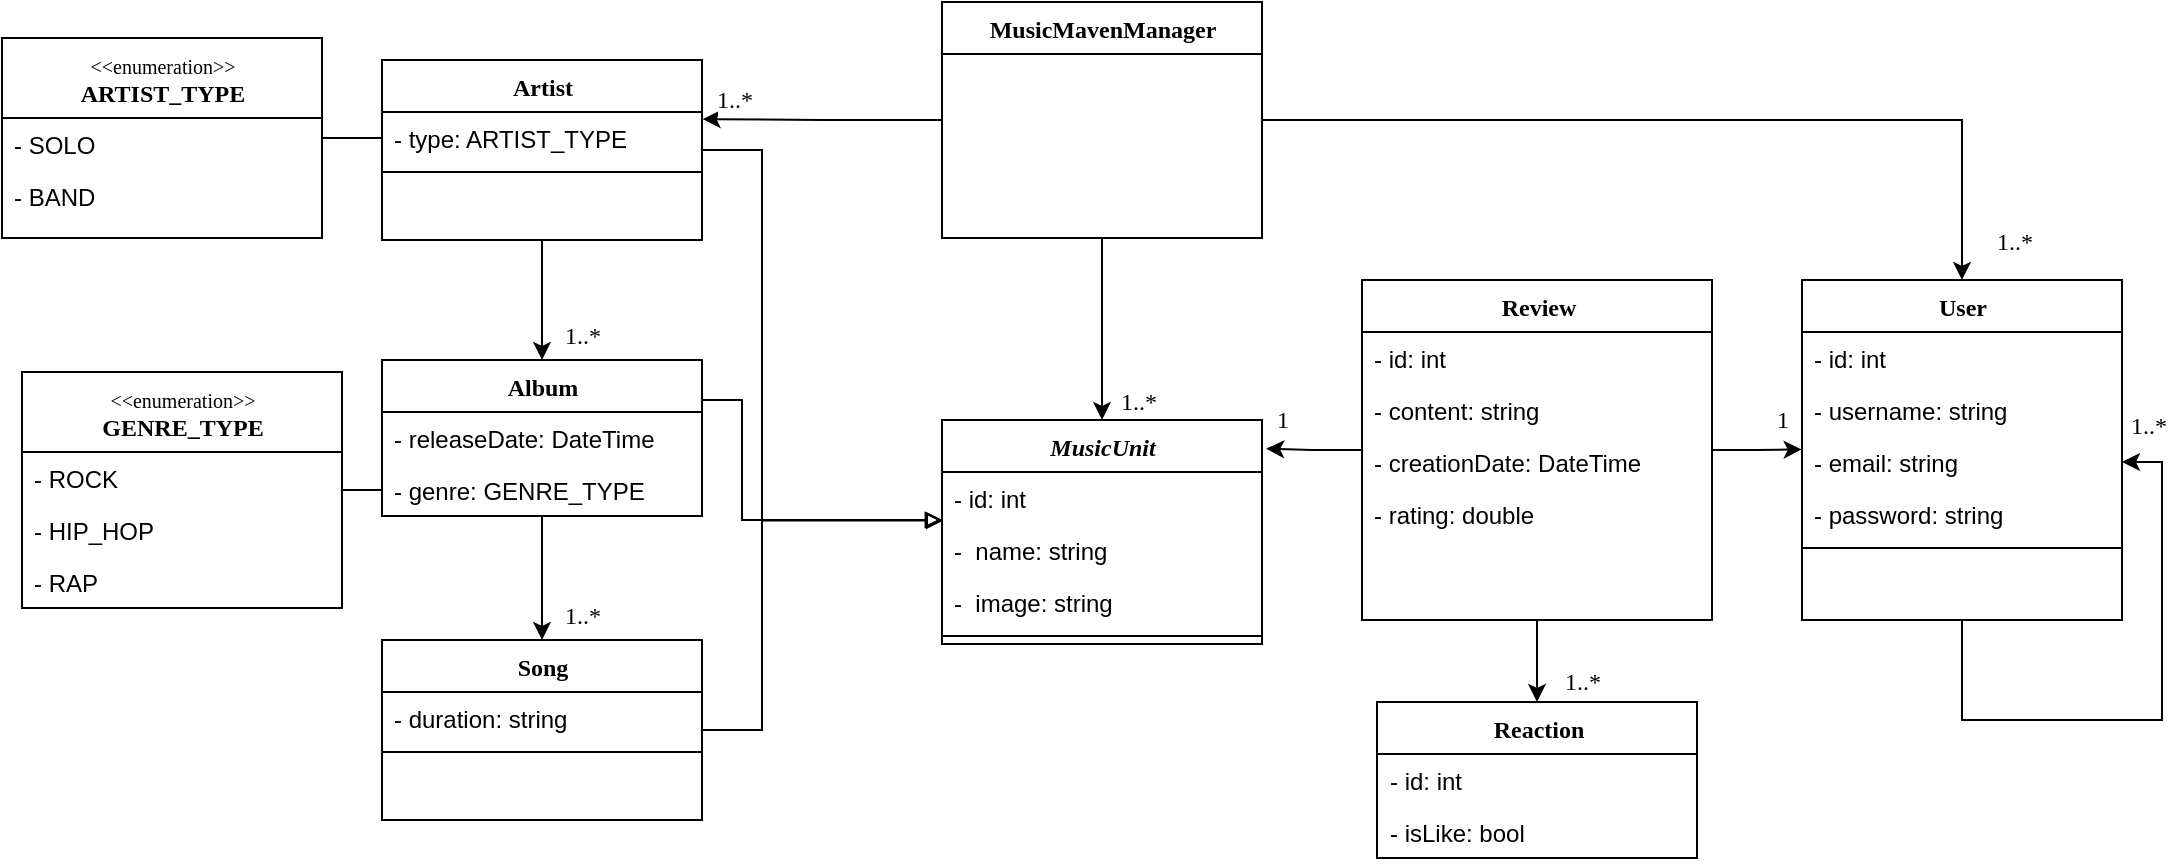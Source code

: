 <mxfile version="20.7.4" type="device"><diagram name="Page-1" id="6133507b-19e7-1e82-6fc7-422aa6c4b21f"><mxGraphModel dx="1368" dy="1029" grid="1" gridSize="10" guides="1" tooltips="1" connect="1" arrows="1" fold="1" page="1" pageScale="1" pageWidth="1100" pageHeight="850" background="none" math="0" shadow="0"><root><mxCell id="0"/><mxCell id="1" parent="0"/><mxCell id="lsUzMosDKo-xPeXutGzt-1" value="User" style="swimlane;html=1;fontStyle=1;align=center;verticalAlign=top;childLayout=stackLayout;horizontal=1;startSize=26;horizontalStack=0;resizeParent=1;resizeLast=0;collapsible=1;marginBottom=0;swimlaneFillColor=#ffffff;rounded=0;shadow=0;comic=0;labelBackgroundColor=none;strokeWidth=1;fillColor=none;fontFamily=Verdana;fontSize=12" parent="1" vertex="1"><mxGeometry x="910" y="299" width="160" height="170" as="geometry"/></mxCell><mxCell id="lsUzMosDKo-xPeXutGzt-2" value="- id: int" style="text;html=1;strokeColor=none;fillColor=none;align=left;verticalAlign=top;spacingLeft=4;spacingRight=4;whiteSpace=wrap;overflow=hidden;rotatable=0;points=[[0,0.5],[1,0.5]];portConstraint=eastwest;" parent="lsUzMosDKo-xPeXutGzt-1" vertex="1"><mxGeometry y="26" width="160" height="26" as="geometry"/></mxCell><mxCell id="lsUzMosDKo-xPeXutGzt-3" value="- username: string" style="text;html=1;strokeColor=none;fillColor=none;align=left;verticalAlign=top;spacingLeft=4;spacingRight=4;whiteSpace=wrap;overflow=hidden;rotatable=0;points=[[0,0.5],[1,0.5]];portConstraint=eastwest;" parent="lsUzMosDKo-xPeXutGzt-1" vertex="1"><mxGeometry y="52" width="160" height="26" as="geometry"/></mxCell><mxCell id="lsUzMosDKo-xPeXutGzt-4" value="- email: string" style="text;html=1;strokeColor=none;fillColor=none;align=left;verticalAlign=top;spacingLeft=4;spacingRight=4;whiteSpace=wrap;overflow=hidden;rotatable=0;points=[[0,0.5],[1,0.5]];portConstraint=eastwest;" parent="lsUzMosDKo-xPeXutGzt-1" vertex="1"><mxGeometry y="78" width="160" height="26" as="geometry"/></mxCell><mxCell id="lsUzMosDKo-xPeXutGzt-55" value="- password: string" style="text;html=1;strokeColor=none;fillColor=none;align=left;verticalAlign=top;spacingLeft=4;spacingRight=4;whiteSpace=wrap;overflow=hidden;rotatable=0;points=[[0,0.5],[1,0.5]];portConstraint=eastwest;" parent="lsUzMosDKo-xPeXutGzt-1" vertex="1"><mxGeometry y="104" width="160" height="26" as="geometry"/></mxCell><mxCell id="lsUzMosDKo-xPeXutGzt-5" value="" style="line;html=1;strokeWidth=1;fillColor=none;align=left;verticalAlign=middle;spacingTop=-1;spacingLeft=3;spacingRight=3;rotatable=0;labelPosition=right;points=[];portConstraint=eastwest;" parent="lsUzMosDKo-xPeXutGzt-1" vertex="1"><mxGeometry y="130" width="160" height="8" as="geometry"/></mxCell><mxCell id="sUYIkZWYByYCfSW3dMQo-42" value="" style="endArrow=classic;startArrow=none;html=1;rounded=0;fontSize=10;exitX=0.5;exitY=1;exitDx=0;exitDy=0;entryX=1;entryY=0.5;entryDx=0;entryDy=0;startFill=0;" parent="lsUzMosDKo-xPeXutGzt-1" source="lsUzMosDKo-xPeXutGzt-1" target="lsUzMosDKo-xPeXutGzt-4" edge="1"><mxGeometry width="50" height="50" relative="1" as="geometry"><mxPoint x="140" y="270" as="sourcePoint"/><mxPoint x="190" y="220" as="targetPoint"/><Array as="points"><mxPoint x="80" y="220"/><mxPoint x="180" y="220"/><mxPoint x="180" y="151"/><mxPoint x="180" y="91"/></Array></mxGeometry></mxCell><mxCell id="9govlNzx6f6YQtaeoUq1-13" style="edgeStyle=orthogonalEdgeStyle;rounded=0;orthogonalLoop=1;jettySize=auto;html=1;entryX=1.013;entryY=0.128;entryDx=0;entryDy=0;entryPerimeter=0;endArrow=classic;endFill=1;startArrow=none;startFill=0;" parent="1" source="lsUzMosDKo-xPeXutGzt-7" target="lsUzMosDKo-xPeXutGzt-37" edge="1"><mxGeometry relative="1" as="geometry"/></mxCell><mxCell id="9govlNzx6f6YQtaeoUq1-24" style="edgeStyle=orthogonalEdgeStyle;rounded=0;orthogonalLoop=1;jettySize=auto;html=1;entryX=-0.001;entryY=0.258;entryDx=0;entryDy=0;entryPerimeter=0;endArrow=classic;endFill=1;startArrow=none;startFill=0;" parent="1" source="lsUzMosDKo-xPeXutGzt-7" target="lsUzMosDKo-xPeXutGzt-4" edge="1"><mxGeometry relative="1" as="geometry"/></mxCell><mxCell id="lsUzMosDKo-xPeXutGzt-7" value="Review" style="swimlane;html=1;fontStyle=1;align=center;verticalAlign=top;childLayout=stackLayout;horizontal=1;startSize=26;horizontalStack=0;resizeParent=1;resizeLast=0;collapsible=1;marginBottom=0;swimlaneFillColor=#ffffff;rounded=0;shadow=0;comic=0;labelBackgroundColor=none;strokeWidth=1;fillColor=none;fontFamily=Verdana;fontSize=12" parent="1" vertex="1"><mxGeometry x="690" y="299" width="175" height="170" as="geometry"/></mxCell><mxCell id="lsUzMosDKo-xPeXutGzt-8" value="- id: int" style="text;html=1;strokeColor=none;fillColor=none;align=left;verticalAlign=top;spacingLeft=4;spacingRight=4;whiteSpace=wrap;overflow=hidden;rotatable=0;points=[[0,0.5],[1,0.5]];portConstraint=eastwest;" parent="lsUzMosDKo-xPeXutGzt-7" vertex="1"><mxGeometry y="26" width="175" height="26" as="geometry"/></mxCell><mxCell id="lsUzMosDKo-xPeXutGzt-10" value="- content: string" style="text;html=1;strokeColor=none;fillColor=none;align=left;verticalAlign=top;spacingLeft=4;spacingRight=4;whiteSpace=wrap;overflow=hidden;rotatable=0;points=[[0,0.5],[1,0.5]];portConstraint=eastwest;" parent="lsUzMosDKo-xPeXutGzt-7" vertex="1"><mxGeometry y="52" width="175" height="26" as="geometry"/></mxCell><mxCell id="lsUzMosDKo-xPeXutGzt-56" value="- creationDate: DateTime" style="text;html=1;strokeColor=none;fillColor=none;align=left;verticalAlign=top;spacingLeft=4;spacingRight=4;whiteSpace=wrap;overflow=hidden;rotatable=0;points=[[0,0.5],[1,0.5]];portConstraint=eastwest;" parent="lsUzMosDKo-xPeXutGzt-7" vertex="1"><mxGeometry y="78" width="175" height="26" as="geometry"/></mxCell><mxCell id="lsUzMosDKo-xPeXutGzt-58" value="- rating: double" style="text;html=1;strokeColor=none;fillColor=none;align=left;verticalAlign=top;spacingLeft=4;spacingRight=4;whiteSpace=wrap;overflow=hidden;rotatable=0;points=[[0,0.5],[1,0.5]];portConstraint=eastwest;" parent="lsUzMosDKo-xPeXutGzt-7" vertex="1"><mxGeometry y="104" width="175" height="26" as="geometry"/></mxCell><mxCell id="Snt1pCxcEf1eFsqp7d9Y-13" style="edgeStyle=orthogonalEdgeStyle;rounded=0;orthogonalLoop=1;jettySize=auto;html=1;entryX=0.5;entryY=0;entryDx=0;entryDy=0;endArrow=classic;endFill=1;" parent="1" source="lsUzMosDKo-xPeXutGzt-19" target="lsUzMosDKo-xPeXutGzt-49" edge="1"><mxGeometry relative="1" as="geometry"/></mxCell><mxCell id="9govlNzx6f6YQtaeoUq1-16" style="edgeStyle=orthogonalEdgeStyle;rounded=0;orthogonalLoop=1;jettySize=auto;html=1;entryX=0;entryY=-0.077;entryDx=0;entryDy=0;entryPerimeter=0;endArrow=block;endFill=0;" parent="1" source="lsUzMosDKo-xPeXutGzt-19" target="lsUzMosDKo-xPeXutGzt-38" edge="1"><mxGeometry relative="1" as="geometry"><Array as="points"><mxPoint x="390" y="234"/><mxPoint x="390" y="419"/></Array></mxGeometry></mxCell><mxCell id="lsUzMosDKo-xPeXutGzt-19" value="Artist" style="swimlane;html=1;fontStyle=1;align=center;verticalAlign=top;childLayout=stackLayout;horizontal=1;startSize=26;horizontalStack=0;resizeParent=1;resizeLast=0;collapsible=1;marginBottom=0;swimlaneFillColor=#ffffff;rounded=0;shadow=0;comic=0;labelBackgroundColor=none;strokeWidth=1;fillColor=none;fontFamily=Verdana;fontSize=12" parent="1" vertex="1"><mxGeometry x="200" y="189" width="160" height="90" as="geometry"/></mxCell><mxCell id="Snt1pCxcEf1eFsqp7d9Y-33" value="- type: ARTIST_TYPE" style="text;html=1;strokeColor=none;fillColor=none;align=left;verticalAlign=top;spacingLeft=4;spacingRight=4;whiteSpace=wrap;overflow=hidden;rotatable=0;points=[[0,0.5],[1,0.5]];portConstraint=eastwest;" parent="lsUzMosDKo-xPeXutGzt-19" vertex="1"><mxGeometry y="26" width="160" height="26" as="geometry"/></mxCell><mxCell id="lsUzMosDKo-xPeXutGzt-23" value="" style="line;html=1;strokeWidth=1;fillColor=none;align=left;verticalAlign=middle;spacingTop=-1;spacingLeft=3;spacingRight=3;rotatable=0;labelPosition=right;points=[];portConstraint=eastwest;" parent="lsUzMosDKo-xPeXutGzt-19" vertex="1"><mxGeometry y="52" width="160" height="8" as="geometry"/></mxCell><mxCell id="lsUzMosDKo-xPeXutGzt-37" value="&lt;i&gt;MusicUnit&lt;/i&gt;" style="swimlane;html=1;fontStyle=1;align=center;verticalAlign=top;childLayout=stackLayout;horizontal=1;startSize=26;horizontalStack=0;resizeParent=1;resizeLast=0;collapsible=1;marginBottom=0;swimlaneFillColor=#ffffff;rounded=0;shadow=0;comic=0;labelBackgroundColor=none;strokeWidth=1;fillColor=none;fontFamily=Verdana;fontSize=12" parent="1" vertex="1"><mxGeometry x="480" y="369" width="160" height="112" as="geometry"/></mxCell><mxCell id="lsUzMosDKo-xPeXutGzt-50" value="- id: int" style="text;html=1;strokeColor=none;fillColor=none;align=left;verticalAlign=top;spacingLeft=4;spacingRight=4;whiteSpace=wrap;overflow=hidden;rotatable=0;points=[[0,0.5],[1,0.5]];portConstraint=eastwest;" parent="lsUzMosDKo-xPeXutGzt-37" vertex="1"><mxGeometry y="26" width="160" height="26" as="geometry"/></mxCell><mxCell id="lsUzMosDKo-xPeXutGzt-38" value="-&amp;nbsp; name: string" style="text;html=1;strokeColor=none;fillColor=none;align=left;verticalAlign=top;spacingLeft=4;spacingRight=4;whiteSpace=wrap;overflow=hidden;rotatable=0;points=[[0,0.5],[1,0.5]];portConstraint=eastwest;" parent="lsUzMosDKo-xPeXutGzt-37" vertex="1"><mxGeometry y="52" width="160" height="26" as="geometry"/></mxCell><mxCell id="Nll5n5q4qGpmviAfjvHa-22" value="-&amp;nbsp; image: string" style="text;html=1;strokeColor=none;fillColor=none;align=left;verticalAlign=top;spacingLeft=4;spacingRight=4;whiteSpace=wrap;overflow=hidden;rotatable=0;points=[[0,0.5],[1,0.5]];portConstraint=eastwest;" parent="lsUzMosDKo-xPeXutGzt-37" vertex="1"><mxGeometry y="78" width="160" height="26" as="geometry"/></mxCell><mxCell id="lsUzMosDKo-xPeXutGzt-41" value="" style="line;html=1;strokeWidth=1;fillColor=none;align=left;verticalAlign=middle;spacingTop=-1;spacingLeft=3;spacingRight=3;rotatable=0;labelPosition=right;points=[];portConstraint=eastwest;" parent="lsUzMosDKo-xPeXutGzt-37" vertex="1"><mxGeometry y="104" width="160" height="8" as="geometry"/></mxCell><mxCell id="9govlNzx6f6YQtaeoUq1-18" style="edgeStyle=orthogonalEdgeStyle;rounded=0;orthogonalLoop=1;jettySize=auto;html=1;entryX=0.004;entryY=0.934;entryDx=0;entryDy=0;entryPerimeter=0;endArrow=block;endFill=0;" parent="1" source="lsUzMosDKo-xPeXutGzt-43" target="lsUzMosDKo-xPeXutGzt-50" edge="1"><mxGeometry relative="1" as="geometry"><Array as="points"><mxPoint x="390" y="524"/><mxPoint x="390" y="419"/></Array></mxGeometry></mxCell><mxCell id="lsUzMosDKo-xPeXutGzt-43" value="Song" style="swimlane;html=1;fontStyle=1;align=center;verticalAlign=top;childLayout=stackLayout;horizontal=1;startSize=26;horizontalStack=0;resizeParent=1;resizeLast=0;collapsible=1;marginBottom=0;swimlaneFillColor=#ffffff;rounded=0;shadow=0;comic=0;labelBackgroundColor=none;strokeWidth=1;fillColor=none;fontFamily=Verdana;fontSize=12" parent="1" vertex="1"><mxGeometry x="200" y="479" width="160" height="90" as="geometry"/></mxCell><mxCell id="lsUzMosDKo-xPeXutGzt-44" value="- duration: string" style="text;html=1;strokeColor=none;fillColor=none;align=left;verticalAlign=top;spacingLeft=4;spacingRight=4;whiteSpace=wrap;overflow=hidden;rotatable=0;points=[[0,0.5],[1,0.5]];portConstraint=eastwest;" parent="lsUzMosDKo-xPeXutGzt-43" vertex="1"><mxGeometry y="26" width="160" height="26" as="geometry"/></mxCell><mxCell id="lsUzMosDKo-xPeXutGzt-47" value="" style="line;html=1;strokeWidth=1;fillColor=none;align=left;verticalAlign=middle;spacingTop=-1;spacingLeft=3;spacingRight=3;rotatable=0;labelPosition=right;points=[];portConstraint=eastwest;" parent="lsUzMosDKo-xPeXutGzt-43" vertex="1"><mxGeometry y="52" width="160" height="8" as="geometry"/></mxCell><mxCell id="9govlNzx6f6YQtaeoUq1-7" style="edgeStyle=orthogonalEdgeStyle;rounded=0;orthogonalLoop=1;jettySize=auto;html=1;entryX=0.5;entryY=0;entryDx=0;entryDy=0;endArrow=classic;endFill=1;" parent="1" source="lsUzMosDKo-xPeXutGzt-49" target="lsUzMosDKo-xPeXutGzt-43" edge="1"><mxGeometry relative="1" as="geometry"/></mxCell><mxCell id="9govlNzx6f6YQtaeoUq1-17" style="edgeStyle=orthogonalEdgeStyle;rounded=0;orthogonalLoop=1;jettySize=auto;html=1;endArrow=block;endFill=0;" parent="1" source="lsUzMosDKo-xPeXutGzt-49" edge="1"><mxGeometry relative="1" as="geometry"><mxPoint x="480" y="419" as="targetPoint"/><Array as="points"><mxPoint x="380" y="359"/><mxPoint x="380" y="419"/></Array></mxGeometry></mxCell><mxCell id="lsUzMosDKo-xPeXutGzt-49" value="Album" style="swimlane;html=1;fontStyle=1;align=center;verticalAlign=top;childLayout=stackLayout;horizontal=1;startSize=26;horizontalStack=0;resizeParent=1;resizeLast=0;collapsible=1;marginBottom=0;swimlaneFillColor=#ffffff;rounded=0;shadow=0;comic=0;labelBackgroundColor=none;strokeWidth=1;fillColor=none;fontFamily=Verdana;fontSize=12" parent="1" vertex="1"><mxGeometry x="200" y="339" width="160" height="78" as="geometry"/></mxCell><mxCell id="lsUzMosDKo-xPeXutGzt-39" value="- releaseDate: DateTime" style="text;html=1;strokeColor=none;fillColor=none;align=left;verticalAlign=top;spacingLeft=4;spacingRight=4;whiteSpace=wrap;overflow=hidden;rotatable=0;points=[[0,0.5],[1,0.5]];portConstraint=eastwest;" parent="lsUzMosDKo-xPeXutGzt-49" vertex="1"><mxGeometry y="26" width="160" height="26" as="geometry"/></mxCell><mxCell id="lsUzMosDKo-xPeXutGzt-22" value="- genre: GENRE_TYPE" style="text;html=1;strokeColor=none;fillColor=none;align=left;verticalAlign=top;spacingLeft=4;spacingRight=4;whiteSpace=wrap;overflow=hidden;rotatable=0;points=[[0,0.5],[1,0.5]];portConstraint=eastwest;" parent="lsUzMosDKo-xPeXutGzt-49" vertex="1"><mxGeometry y="52" width="160" height="26" as="geometry"/></mxCell><mxCell id="Snt1pCxcEf1eFsqp7d9Y-29" style="edgeStyle=orthogonalEdgeStyle;rounded=0;orthogonalLoop=1;jettySize=auto;html=1;entryX=0.5;entryY=0;entryDx=0;entryDy=0;" parent="1" source="Snt1pCxcEf1eFsqp7d9Y-1" target="lsUzMosDKo-xPeXutGzt-1" edge="1"><mxGeometry relative="1" as="geometry"/></mxCell><mxCell id="sUYIkZWYByYCfSW3dMQo-14" style="edgeStyle=orthogonalEdgeStyle;rounded=0;orthogonalLoop=1;jettySize=auto;html=1;entryX=0.5;entryY=0;entryDx=0;entryDy=0;endArrow=classic;endFill=1;" parent="1" source="Snt1pCxcEf1eFsqp7d9Y-1" target="lsUzMosDKo-xPeXutGzt-37" edge="1"><mxGeometry relative="1" as="geometry"/></mxCell><mxCell id="9govlNzx6f6YQtaeoUq1-2" style="edgeStyle=orthogonalEdgeStyle;rounded=0;orthogonalLoop=1;jettySize=auto;html=1;entryX=1.002;entryY=0.136;entryDx=0;entryDy=0;entryPerimeter=0;endArrow=classic;endFill=1;" parent="1" source="Snt1pCxcEf1eFsqp7d9Y-1" target="Snt1pCxcEf1eFsqp7d9Y-33" edge="1"><mxGeometry relative="1" as="geometry"/></mxCell><mxCell id="Snt1pCxcEf1eFsqp7d9Y-1" value="MusicMavenManager" style="swimlane;html=1;fontStyle=1;align=center;verticalAlign=top;childLayout=stackLayout;horizontal=1;startSize=26;horizontalStack=0;resizeParent=1;resizeLast=0;collapsible=1;marginBottom=0;swimlaneFillColor=#ffffff;rounded=0;shadow=0;comic=0;labelBackgroundColor=none;strokeWidth=1;fillColor=none;fontFamily=Verdana;fontSize=12" parent="1" vertex="1"><mxGeometry x="480" y="160" width="160" height="118" as="geometry"/></mxCell><mxCell id="9govlNzx6f6YQtaeoUq1-3" style="edgeStyle=orthogonalEdgeStyle;rounded=0;orthogonalLoop=1;jettySize=auto;html=1;entryX=0;entryY=0.5;entryDx=0;entryDy=0;endArrow=none;endFill=0;" parent="1" source="Snt1pCxcEf1eFsqp7d9Y-35" target="Snt1pCxcEf1eFsqp7d9Y-33" edge="1"><mxGeometry relative="1" as="geometry"/></mxCell><mxCell id="Snt1pCxcEf1eFsqp7d9Y-35" value="&lt;font style=&quot;font-size: 10px; font-weight: normal;&quot;&gt;&amp;lt;&amp;lt;enumeration&amp;gt;&amp;gt;&lt;/font&gt;&lt;br&gt;ARTIST_TYPE" style="swimlane;html=1;fontStyle=1;align=center;verticalAlign=top;childLayout=stackLayout;horizontal=1;startSize=40;horizontalStack=0;resizeParent=1;resizeLast=0;collapsible=1;marginBottom=0;swimlaneFillColor=#ffffff;rounded=0;shadow=0;comic=0;labelBackgroundColor=none;strokeWidth=1;fillColor=none;fontFamily=Verdana;fontSize=12" parent="1" vertex="1"><mxGeometry x="10" y="178" width="160" height="100" as="geometry"/></mxCell><mxCell id="Snt1pCxcEf1eFsqp7d9Y-36" value="- SOLO" style="text;html=1;strokeColor=none;fillColor=none;align=left;verticalAlign=top;spacingLeft=4;spacingRight=4;whiteSpace=wrap;overflow=hidden;rotatable=0;points=[[0,0.5],[1,0.5]];portConstraint=eastwest;" parent="Snt1pCxcEf1eFsqp7d9Y-35" vertex="1"><mxGeometry y="40" width="160" height="26" as="geometry"/></mxCell><mxCell id="Snt1pCxcEf1eFsqp7d9Y-39" value="- BAND" style="text;html=1;strokeColor=none;fillColor=none;align=left;verticalAlign=top;spacingLeft=4;spacingRight=4;whiteSpace=wrap;overflow=hidden;rotatable=0;points=[[0,0.5],[1,0.5]];portConstraint=eastwest;" parent="Snt1pCxcEf1eFsqp7d9Y-35" vertex="1"><mxGeometry y="66" width="160" height="26" as="geometry"/></mxCell><mxCell id="sUYIkZWYByYCfSW3dMQo-32" style="edgeStyle=orthogonalEdgeStyle;rounded=0;orthogonalLoop=1;jettySize=auto;html=1;entryX=0.5;entryY=1;entryDx=0;entryDy=0;endArrow=none;endFill=0;startArrow=classic;startFill=1;" parent="1" source="Nll5n5q4qGpmviAfjvHa-1" target="lsUzMosDKo-xPeXutGzt-7" edge="1"><mxGeometry relative="1" as="geometry"/></mxCell><mxCell id="Nll5n5q4qGpmviAfjvHa-1" value="Reaction" style="swimlane;html=1;fontStyle=1;align=center;verticalAlign=top;childLayout=stackLayout;horizontal=1;startSize=26;horizontalStack=0;resizeParent=1;resizeLast=0;collapsible=1;marginBottom=0;swimlaneFillColor=#ffffff;rounded=0;shadow=0;comic=0;labelBackgroundColor=none;strokeWidth=1;fillColor=none;fontFamily=Verdana;fontSize=12" parent="1" vertex="1"><mxGeometry x="697.5" y="510" width="160" height="78" as="geometry"/></mxCell><mxCell id="Nll5n5q4qGpmviAfjvHa-2" value="- id: int" style="text;html=1;strokeColor=none;fillColor=none;align=left;verticalAlign=top;spacingLeft=4;spacingRight=4;whiteSpace=wrap;overflow=hidden;rotatable=0;points=[[0,0.5],[1,0.5]];portConstraint=eastwest;" parent="Nll5n5q4qGpmviAfjvHa-1" vertex="1"><mxGeometry y="26" width="160" height="26" as="geometry"/></mxCell><mxCell id="Nll5n5q4qGpmviAfjvHa-24" value="- isLike: bool" style="text;html=1;strokeColor=none;fillColor=none;align=left;verticalAlign=top;spacingLeft=4;spacingRight=4;whiteSpace=wrap;overflow=hidden;rotatable=0;points=[[0,0.5],[1,0.5]];portConstraint=eastwest;" parent="Nll5n5q4qGpmviAfjvHa-1" vertex="1"><mxGeometry y="52" width="160" height="26" as="geometry"/></mxCell><mxCell id="9govlNzx6f6YQtaeoUq1-6" style="edgeStyle=orthogonalEdgeStyle;rounded=0;orthogonalLoop=1;jettySize=auto;html=1;entryX=0;entryY=0.5;entryDx=0;entryDy=0;endArrow=none;endFill=0;" parent="1" source="Nll5n5q4qGpmviAfjvHa-7" target="lsUzMosDKo-xPeXutGzt-22" edge="1"><mxGeometry relative="1" as="geometry"/></mxCell><mxCell id="Nll5n5q4qGpmviAfjvHa-7" value="&lt;span style=&quot;font-weight: normal;&quot;&gt;&lt;font style=&quot;font-size: 10px;&quot;&gt;&amp;lt;&amp;lt;enumeration&amp;gt;&amp;gt;&lt;/font&gt;&lt;/span&gt;&lt;br&gt;GENRE_TYPE" style="swimlane;html=1;fontStyle=1;align=center;verticalAlign=top;childLayout=stackLayout;horizontal=1;startSize=40;horizontalStack=0;resizeParent=1;resizeLast=0;collapsible=1;marginBottom=0;swimlaneFillColor=#ffffff;rounded=0;shadow=0;comic=0;labelBackgroundColor=none;strokeWidth=1;fillColor=none;fontFamily=Verdana;fontSize=12" parent="1" vertex="1"><mxGeometry x="20" y="345" width="160" height="118" as="geometry"/></mxCell><mxCell id="Nll5n5q4qGpmviAfjvHa-8" value="- ROCK" style="text;html=1;strokeColor=none;fillColor=none;align=left;verticalAlign=top;spacingLeft=4;spacingRight=4;whiteSpace=wrap;overflow=hidden;rotatable=0;points=[[0,0.5],[1,0.5]];portConstraint=eastwest;" parent="Nll5n5q4qGpmviAfjvHa-7" vertex="1"><mxGeometry y="40" width="160" height="26" as="geometry"/></mxCell><mxCell id="Nll5n5q4qGpmviAfjvHa-9" value="- HIP_HOP" style="text;html=1;strokeColor=none;fillColor=none;align=left;verticalAlign=top;spacingLeft=4;spacingRight=4;whiteSpace=wrap;overflow=hidden;rotatable=0;points=[[0,0.5],[1,0.5]];portConstraint=eastwest;" parent="Nll5n5q4qGpmviAfjvHa-7" vertex="1"><mxGeometry y="66" width="160" height="26" as="geometry"/></mxCell><mxCell id="Nll5n5q4qGpmviAfjvHa-15" value="- RAP" style="text;html=1;strokeColor=none;fillColor=none;align=left;verticalAlign=top;spacingLeft=4;spacingRight=4;whiteSpace=wrap;overflow=hidden;rotatable=0;points=[[0,0.5],[1,0.5]];portConstraint=eastwest;" parent="Nll5n5q4qGpmviAfjvHa-7" vertex="1"><mxGeometry y="92" width="160" height="26" as="geometry"/></mxCell><mxCell id="9govlNzx6f6YQtaeoUq1-19" value="1..*" style="text;html=1;resizable=0;points=[];align=center;verticalAlign=middle;labelBackgroundColor=#ffffff;fontSize=12;fontFamily=Verdana" parent="1" vertex="1" connectable="0"><mxGeometry x="370" y="227.998" as="geometry"><mxPoint x="6" y="-19" as="offset"/></mxGeometry></mxCell><mxCell id="9govlNzx6f6YQtaeoUq1-20" value="1..*" style="text;html=1;resizable=0;points=[];align=center;verticalAlign=middle;labelBackgroundColor=#ffffff;fontSize=12;fontFamily=Verdana" parent="1" vertex="1" connectable="0"><mxGeometry x="430" y="383.998" as="geometry"><mxPoint x="-130" y="-57" as="offset"/></mxGeometry></mxCell><mxCell id="9govlNzx6f6YQtaeoUq1-21" value="1..*" style="text;html=1;resizable=0;points=[];align=center;verticalAlign=middle;labelBackgroundColor=#ffffff;fontSize=12;fontFamily=Verdana" parent="1" vertex="1" connectable="0"><mxGeometry x="430" y="523.998" as="geometry"><mxPoint x="-130" y="-57" as="offset"/></mxGeometry></mxCell><mxCell id="9govlNzx6f6YQtaeoUq1-22" value="1" style="text;html=1;resizable=0;points=[];align=center;verticalAlign=middle;labelBackgroundColor=#ffffff;fontSize=12;fontFamily=Verdana" parent="1" vertex="1" connectable="0"><mxGeometry x="580" y="369" as="geometry"><mxPoint x="70" as="offset"/></mxGeometry></mxCell><mxCell id="9govlNzx6f6YQtaeoUq1-25" value="1" style="text;html=1;resizable=0;points=[];align=center;verticalAlign=middle;labelBackgroundColor=#ffffff;fontSize=12;fontFamily=Verdana" parent="1" vertex="1" connectable="0"><mxGeometry x="830" y="369" as="geometry"><mxPoint x="70" as="offset"/></mxGeometry></mxCell><mxCell id="wEgS2yx6dOSKAzmGuYfn-1" value="1..*" style="text;html=1;resizable=0;points=[];align=center;verticalAlign=middle;labelBackgroundColor=#ffffff;fontSize=12;fontFamily=Verdana" vertex="1" connectable="0" parent="1"><mxGeometry x="570" y="389.997" as="geometry"><mxPoint x="446" y="-110" as="offset"/></mxGeometry></mxCell><mxCell id="wEgS2yx6dOSKAzmGuYfn-2" value="1..*" style="text;html=1;resizable=0;points=[];align=center;verticalAlign=middle;labelBackgroundColor=#ffffff;fontSize=12;fontFamily=Verdana" vertex="1" connectable="0" parent="1"><mxGeometry x="800" y="499.997" as="geometry"/></mxCell><mxCell id="wEgS2yx6dOSKAzmGuYfn-3" value="1..*" style="text;html=1;resizable=0;points=[];align=center;verticalAlign=middle;labelBackgroundColor=#ffffff;fontSize=12;fontFamily=Verdana" vertex="1" connectable="0" parent="1"><mxGeometry x="650" y="259.997" as="geometry"><mxPoint x="433" y="112" as="offset"/></mxGeometry></mxCell><mxCell id="wEgS2yx6dOSKAzmGuYfn-4" value="1..*" style="text;html=1;resizable=0;points=[];align=center;verticalAlign=middle;labelBackgroundColor=#ffffff;fontSize=12;fontFamily=Verdana" vertex="1" connectable="0" parent="1"><mxGeometry x="810" y="523.997" as="geometry"><mxPoint x="-232" y="-164" as="offset"/></mxGeometry></mxCell></root></mxGraphModel></diagram></mxfile>